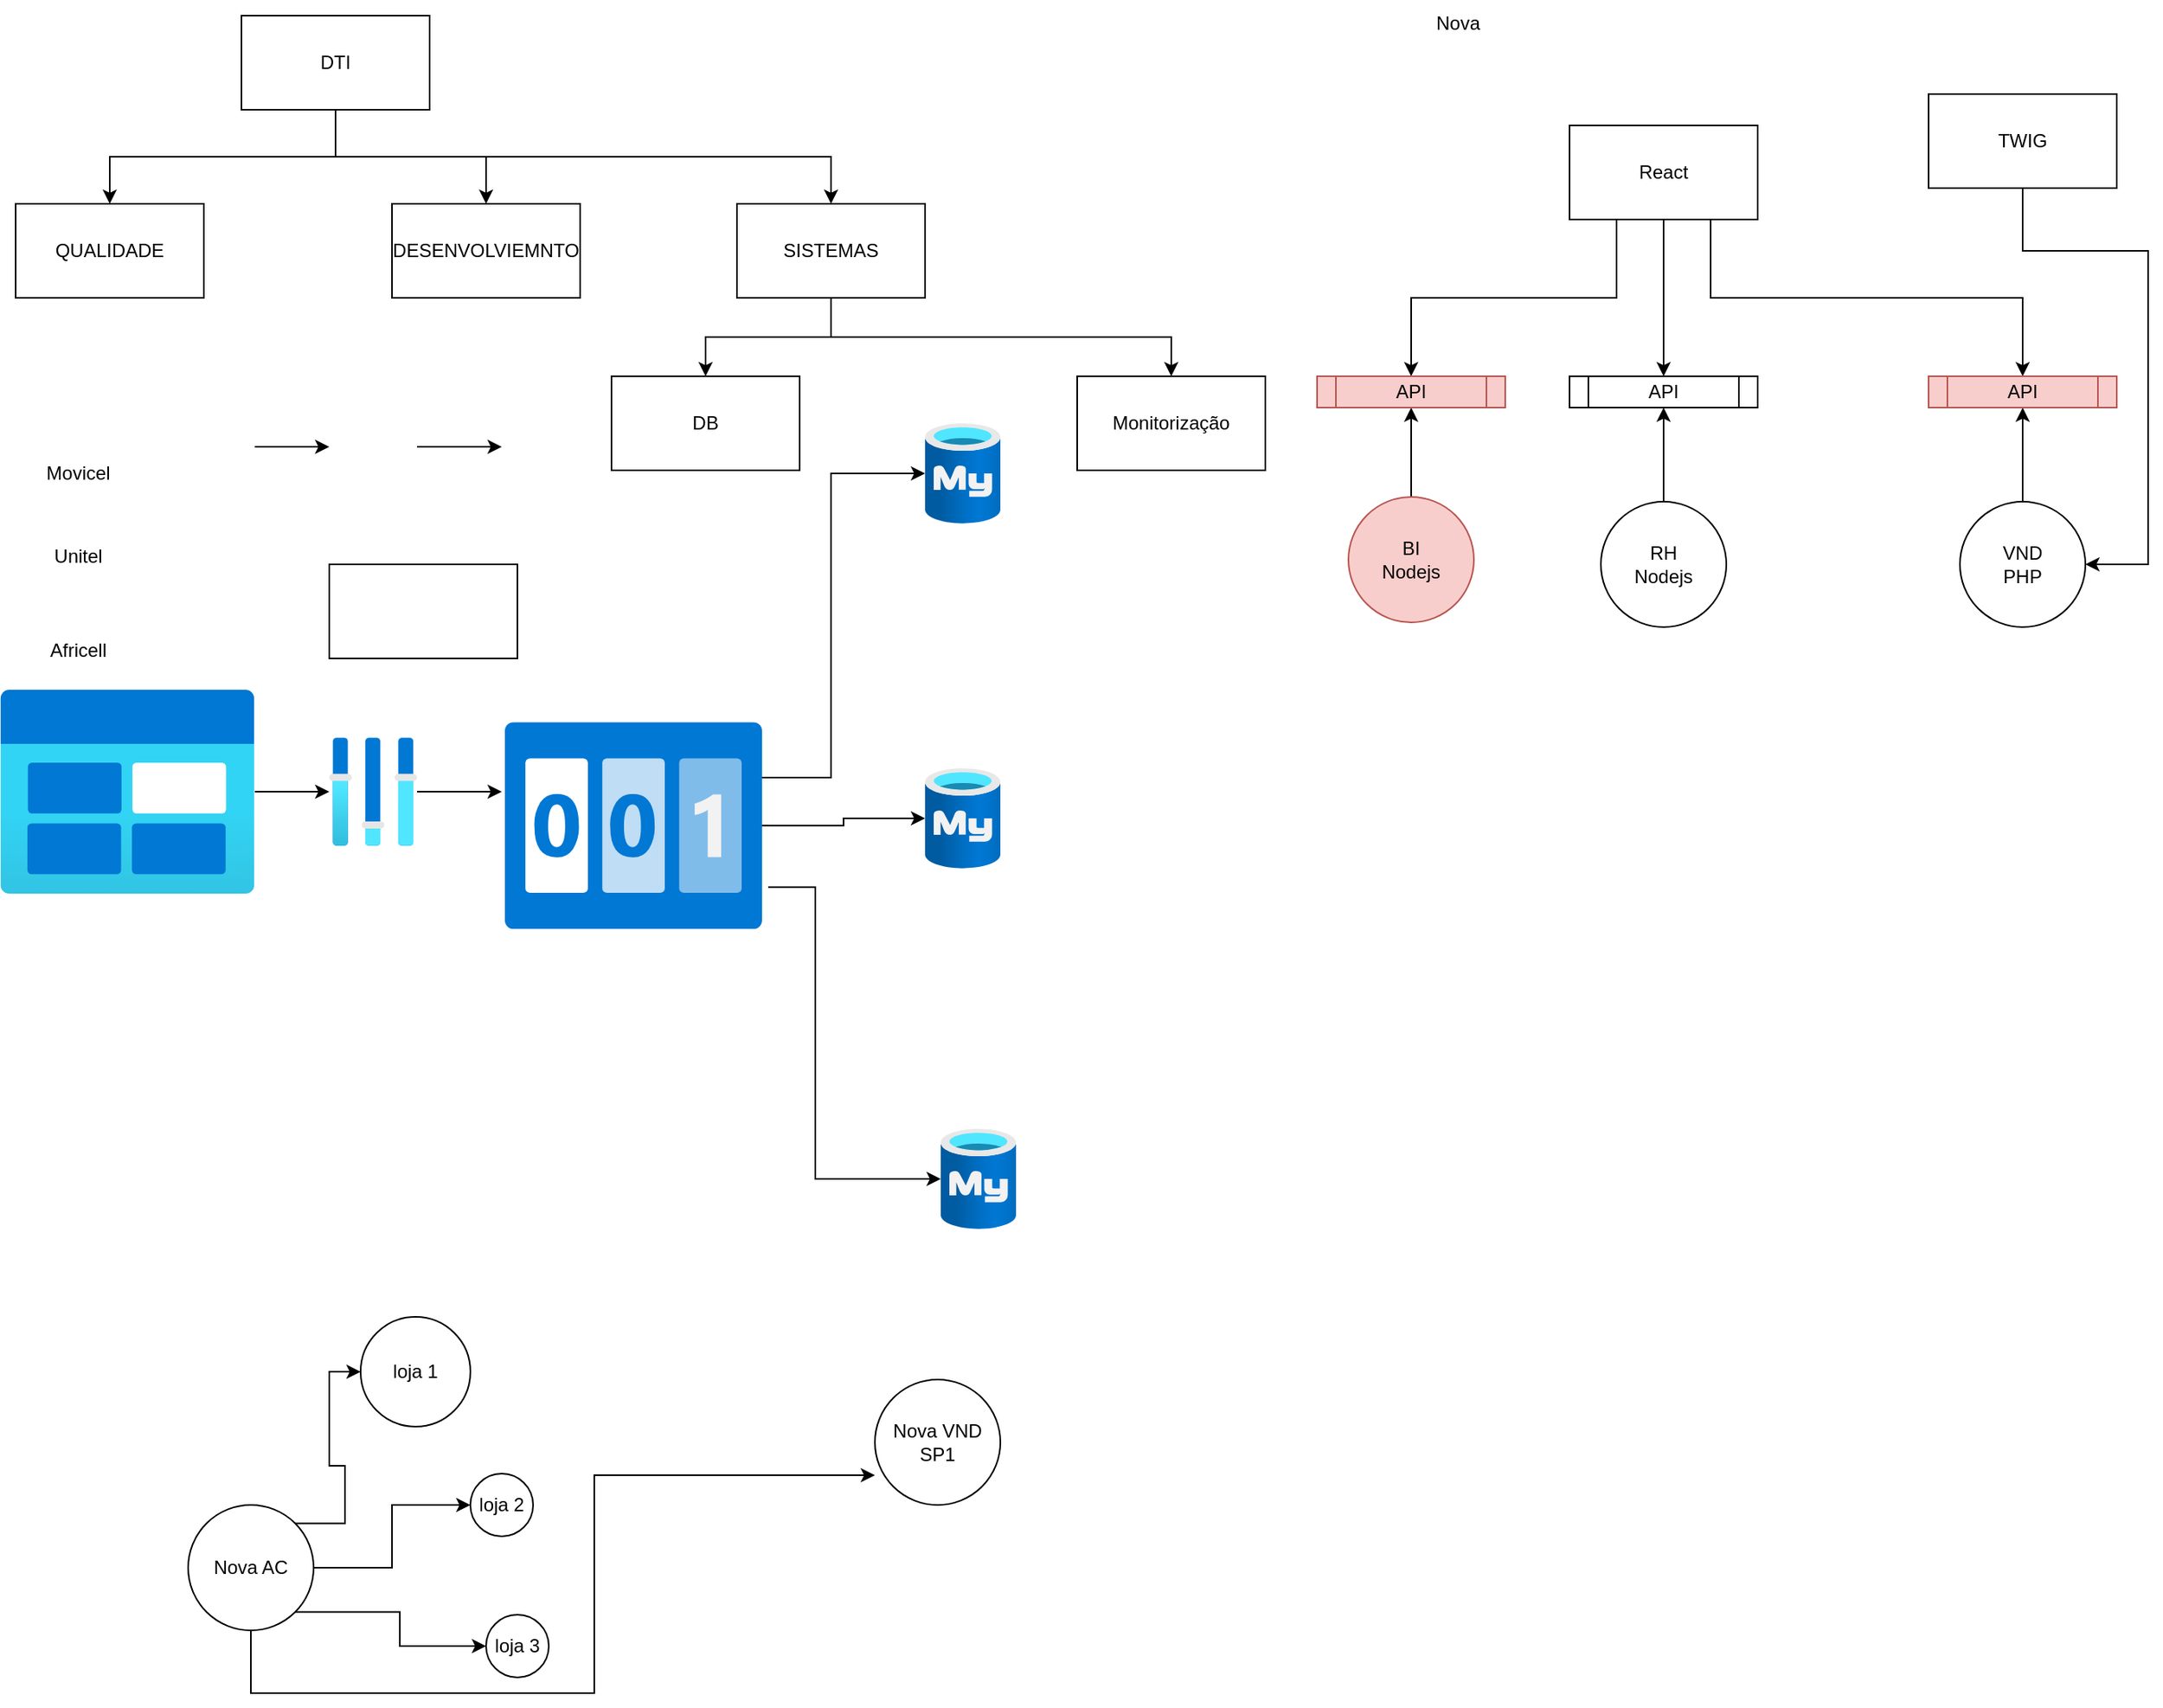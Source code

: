 <mxfile version="12.2.4" pages="4"><diagram name="Página-1" id="UGopgMrxgarneLTLGVjD"><mxGraphModel dx="1013" dy="1063" grid="1" gridSize="10" guides="1" tooltips="1" connect="1" arrows="1" fold="1" page="1" pageScale="1" pageWidth="827" pageHeight="1169" math="0" shadow="0"><root><mxCell id="0"/><mxCell id="1" parent="0"/><mxCell id="BnFmcAFOGgUPTwx2ufXW-6" style="edgeStyle=orthogonalEdgeStyle;rounded=0;orthogonalLoop=1;jettySize=auto;html=1;exitX=0.994;exitY=0.27;exitDx=0;exitDy=0;exitPerimeter=0;" parent="1" source="BnFmcAFOGgUPTwx2ufXW-10" target="BnFmcAFOGgUPTwx2ufXW-3" edge="1"><mxGeometry relative="1" as="geometry"><mxPoint x="626" y="346.7" as="sourcePoint"/><Array as="points"><mxPoint x="670" y="536"/><mxPoint x="670" y="342"/></Array></mxGeometry></mxCell><mxCell id="BnFmcAFOGgUPTwx2ufXW-3" value="" style="image;aspect=fixed;html=1;points=[];align=center;fontSize=12;image=img/lib/azure2/databases/Azure_Database_MySQL_Server.svg;" parent="1" vertex="1"><mxGeometry x="730" y="310" width="48" height="64" as="geometry"/></mxCell><mxCell id="BnFmcAFOGgUPTwx2ufXW-5" style="edgeStyle=orthogonalEdgeStyle;rounded=0;orthogonalLoop=1;jettySize=auto;html=1;" parent="1" edge="1"><mxGeometry relative="1" as="geometry"><mxPoint x="350" y="325" as="targetPoint"/><mxPoint x="302.5" y="325" as="sourcePoint"/></mxGeometry></mxCell><mxCell id="BnFmcAFOGgUPTwx2ufXW-8" style="edgeStyle=orthogonalEdgeStyle;rounded=0;orthogonalLoop=1;jettySize=auto;html=1;" parent="1" edge="1"><mxGeometry relative="1" as="geometry"><mxPoint x="460" y="325" as="targetPoint"/><mxPoint x="406" y="325" as="sourcePoint"/></mxGeometry></mxCell><mxCell id="BnFmcAFOGgUPTwx2ufXW-9" style="edgeStyle=orthogonalEdgeStyle;rounded=0;orthogonalLoop=1;jettySize=auto;html=1;" parent="1" source="BnFmcAFOGgUPTwx2ufXW-10" target="BnFmcAFOGgUPTwx2ufXW-11" edge="1"><mxGeometry relative="1" as="geometry"/></mxCell><mxCell id="BnFmcAFOGgUPTwx2ufXW-10" value="" style="image;aspect=fixed;html=1;points=[];align=center;fontSize=12;image=img/lib/azure2/general/Counter.svg;" parent="1" vertex="1"><mxGeometry x="462" y="500" width="164" height="133.25" as="geometry"/></mxCell><mxCell id="BnFmcAFOGgUPTwx2ufXW-11" value="" style="image;aspect=fixed;html=1;points=[];align=center;fontSize=12;image=img/lib/azure2/databases/Azure_Database_MySQL_Server.svg;" parent="1" vertex="1"><mxGeometry x="730" y="530" width="48" height="64" as="geometry"/></mxCell><mxCell id="BnFmcAFOGgUPTwx2ufXW-12" style="edgeStyle=orthogonalEdgeStyle;rounded=0;orthogonalLoop=1;jettySize=auto;html=1;" parent="1" source="BnFmcAFOGgUPTwx2ufXW-13" target="BnFmcAFOGgUPTwx2ufXW-15" edge="1"><mxGeometry relative="1" as="geometry"><mxPoint x="450" y="545" as="targetPoint"/></mxGeometry></mxCell><mxCell id="BnFmcAFOGgUPTwx2ufXW-13" value="" style="image;aspect=fixed;html=1;points=[];align=center;fontSize=12;image=img/lib/azure2/general/Blob_Block.svg;" parent="1" vertex="1"><mxGeometry x="140" y="480" width="162.5" height="130" as="geometry"/></mxCell><mxCell id="BnFmcAFOGgUPTwx2ufXW-14" style="edgeStyle=orthogonalEdgeStyle;rounded=0;orthogonalLoop=1;jettySize=auto;html=1;" parent="1" source="BnFmcAFOGgUPTwx2ufXW-15" edge="1"><mxGeometry relative="1" as="geometry"><mxPoint x="460" y="545" as="targetPoint"/></mxGeometry></mxCell><mxCell id="BnFmcAFOGgUPTwx2ufXW-15" value="" style="image;aspect=fixed;html=1;points=[];align=center;fontSize=12;image=img/lib/azure2/general/Controls.svg;" parent="1" vertex="1"><mxGeometry x="350" y="510.5" width="56.0" height="69" as="geometry"/></mxCell><mxCell id="BnFmcAFOGgUPTwx2ufXW-16" style="edgeStyle=orthogonalEdgeStyle;rounded=0;orthogonalLoop=1;jettySize=auto;html=1;exitX=1.024;exitY=0.795;exitDx=0;exitDy=0;exitPerimeter=0;" parent="1" source="BnFmcAFOGgUPTwx2ufXW-10" target="BnFmcAFOGgUPTwx2ufXW-18" edge="1"><mxGeometry relative="1" as="geometry"><mxPoint x="636" y="796.7" as="sourcePoint"/><Array as="points"><mxPoint x="660" y="606"/><mxPoint x="660" y="792"/></Array></mxGeometry></mxCell><mxCell id="BnFmcAFOGgUPTwx2ufXW-18" value="" style="image;aspect=fixed;html=1;points=[];align=center;fontSize=12;image=img/lib/azure2/databases/Azure_Database_MySQL_Server.svg;" parent="1" vertex="1"><mxGeometry x="740" y="760" width="48" height="64" as="geometry"/></mxCell><mxCell id="BnFmcAFOGgUPTwx2ufXW-23" value="Unitel" style="text;html=1;strokeColor=none;fillColor=none;align=center;verticalAlign=middle;whiteSpace=wrap;rounded=0;" parent="1" vertex="1"><mxGeometry x="160" y="380" width="60" height="30" as="geometry"/></mxCell><mxCell id="BnFmcAFOGgUPTwx2ufXW-24" value="Africell" style="text;html=1;strokeColor=none;fillColor=none;align=center;verticalAlign=middle;whiteSpace=wrap;rounded=0;" parent="1" vertex="1"><mxGeometry x="160" y="440" width="60" height="30" as="geometry"/></mxCell><mxCell id="BnFmcAFOGgUPTwx2ufXW-25" value="Movicel" style="text;html=1;strokeColor=none;fillColor=none;align=center;verticalAlign=middle;whiteSpace=wrap;rounded=0;" parent="1" vertex="1"><mxGeometry x="160" y="327" width="60" height="30" as="geometry"/></mxCell><mxCell id="8G49znxiq0Z1rK6XiIzZ-1" value="" style="rounded=0;whiteSpace=wrap;html=1;" parent="1" vertex="1"><mxGeometry x="350" y="400" width="120" height="60" as="geometry"/></mxCell><mxCell id="8G49znxiq0Z1rK6XiIzZ-8" style="edgeStyle=orthogonalEdgeStyle;rounded=0;orthogonalLoop=1;jettySize=auto;html=1;" parent="1" source="8G49znxiq0Z1rK6XiIzZ-2" target="8G49znxiq0Z1rK6XiIzZ-3" edge="1"><mxGeometry relative="1" as="geometry"><Array as="points"><mxPoint x="354" y="140"/><mxPoint x="210" y="140"/></Array></mxGeometry></mxCell><mxCell id="8G49znxiq0Z1rK6XiIzZ-9" style="edgeStyle=orthogonalEdgeStyle;rounded=0;orthogonalLoop=1;jettySize=auto;html=1;exitX=0.75;exitY=1;exitDx=0;exitDy=0;entryX=0.5;entryY=0;entryDx=0;entryDy=0;" parent="1" source="8G49znxiq0Z1rK6XiIzZ-2" target="8G49znxiq0Z1rK6XiIzZ-4" edge="1"><mxGeometry relative="1" as="geometry"><Array as="points"><mxPoint x="354" y="110"/><mxPoint x="354" y="140"/><mxPoint x="450" y="140"/></Array></mxGeometry></mxCell><mxCell id="8G49znxiq0Z1rK6XiIzZ-10" style="edgeStyle=orthogonalEdgeStyle;rounded=0;orthogonalLoop=1;jettySize=auto;html=1;exitX=0.25;exitY=1;exitDx=0;exitDy=0;" parent="1" source="8G49znxiq0Z1rK6XiIzZ-2" target="8G49znxiq0Z1rK6XiIzZ-6" edge="1"><mxGeometry relative="1" as="geometry"><Array as="points"><mxPoint x="354" y="110"/><mxPoint x="354" y="140"/><mxPoint x="670" y="140"/></Array></mxGeometry></mxCell><mxCell id="8G49znxiq0Z1rK6XiIzZ-2" value="DTI" style="rounded=0;whiteSpace=wrap;html=1;" parent="1" vertex="1"><mxGeometry x="294" y="50" width="120" height="60" as="geometry"/></mxCell><mxCell id="8G49znxiq0Z1rK6XiIzZ-3" value="QUALIDADE" style="rounded=0;whiteSpace=wrap;html=1;" parent="1" vertex="1"><mxGeometry x="150" y="170" width="120" height="60" as="geometry"/></mxCell><mxCell id="8G49znxiq0Z1rK6XiIzZ-4" value="DESENVOLVIEMNTO" style="rounded=0;whiteSpace=wrap;html=1;" parent="1" vertex="1"><mxGeometry x="390" y="170" width="120" height="60" as="geometry"/></mxCell><mxCell id="8G49znxiq0Z1rK6XiIzZ-5" value="DB" style="rounded=0;whiteSpace=wrap;html=1;" parent="1" vertex="1"><mxGeometry x="530" y="280" width="120" height="60" as="geometry"/></mxCell><mxCell id="8G49znxiq0Z1rK6XiIzZ-11" style="edgeStyle=orthogonalEdgeStyle;rounded=0;orthogonalLoop=1;jettySize=auto;html=1;entryX=0.5;entryY=0;entryDx=0;entryDy=0;" parent="1" source="8G49znxiq0Z1rK6XiIzZ-6" target="8G49znxiq0Z1rK6XiIzZ-5" edge="1"><mxGeometry relative="1" as="geometry"/></mxCell><mxCell id="8G49znxiq0Z1rK6XiIzZ-12" style="edgeStyle=orthogonalEdgeStyle;rounded=0;orthogonalLoop=1;jettySize=auto;html=1;exitX=0.75;exitY=1;exitDx=0;exitDy=0;" parent="1" source="8G49znxiq0Z1rK6XiIzZ-6" target="8G49znxiq0Z1rK6XiIzZ-7" edge="1"><mxGeometry relative="1" as="geometry"><Array as="points"><mxPoint x="670" y="230"/><mxPoint x="670" y="255"/><mxPoint x="887" y="255"/></Array></mxGeometry></mxCell><mxCell id="8G49znxiq0Z1rK6XiIzZ-6" value="SISTEMAS" style="rounded=0;whiteSpace=wrap;html=1;" parent="1" vertex="1"><mxGeometry x="610" y="170" width="120" height="60" as="geometry"/></mxCell><mxCell id="8G49znxiq0Z1rK6XiIzZ-7" value="Monitorização" style="rounded=0;whiteSpace=wrap;html=1;" parent="1" vertex="1"><mxGeometry x="827" y="280" width="120" height="60" as="geometry"/></mxCell><mxCell id="jjppfyrlrmxI-NvFKCYZ-7" style="edgeStyle=orthogonalEdgeStyle;rounded=0;orthogonalLoop=1;jettySize=auto;html=1;entryX=0.5;entryY=1;entryDx=0;entryDy=0;" parent="1" source="jjppfyrlrmxI-NvFKCYZ-1" target="jjppfyrlrmxI-NvFKCYZ-5" edge="1"><mxGeometry relative="1" as="geometry"/></mxCell><mxCell id="jjppfyrlrmxI-NvFKCYZ-1" value="RH&lt;br&gt;Nodejs" style="ellipse;whiteSpace=wrap;html=1;aspect=fixed;" parent="1" vertex="1"><mxGeometry x="1161" y="360" width="80" height="80" as="geometry"/></mxCell><mxCell id="jjppfyrlrmxI-NvFKCYZ-2" value="Nova&lt;br&gt;" style="text;html=1;strokeColor=none;fillColor=none;align=center;verticalAlign=middle;whiteSpace=wrap;rounded=0;" parent="1" vertex="1"><mxGeometry x="1040" y="40" width="60" height="30" as="geometry"/></mxCell><mxCell id="jjppfyrlrmxI-NvFKCYZ-8" style="edgeStyle=orthogonalEdgeStyle;rounded=0;orthogonalLoop=1;jettySize=auto;html=1;entryX=0.5;entryY=1;entryDx=0;entryDy=0;" parent="1" source="jjppfyrlrmxI-NvFKCYZ-3" target="jjppfyrlrmxI-NvFKCYZ-6" edge="1"><mxGeometry relative="1" as="geometry"/></mxCell><mxCell id="jjppfyrlrmxI-NvFKCYZ-3" value="VND&lt;br&gt;PHP" style="ellipse;whiteSpace=wrap;html=1;aspect=fixed;" parent="1" vertex="1"><mxGeometry x="1390" y="360" width="80" height="80" as="geometry"/></mxCell><mxCell id="jjppfyrlrmxI-NvFKCYZ-9" style="edgeStyle=orthogonalEdgeStyle;rounded=0;orthogonalLoop=1;jettySize=auto;html=1;" parent="1" source="jjppfyrlrmxI-NvFKCYZ-4" target="jjppfyrlrmxI-NvFKCYZ-5" edge="1"><mxGeometry relative="1" as="geometry"/></mxCell><mxCell id="jjppfyrlrmxI-NvFKCYZ-10" style="edgeStyle=orthogonalEdgeStyle;rounded=0;orthogonalLoop=1;jettySize=auto;html=1;exitX=0.75;exitY=1;exitDx=0;exitDy=0;entryX=0.5;entryY=0;entryDx=0;entryDy=0;" parent="1" source="jjppfyrlrmxI-NvFKCYZ-4" target="jjppfyrlrmxI-NvFKCYZ-6" edge="1"><mxGeometry relative="1" as="geometry"/></mxCell><mxCell id="jjppfyrlrmxI-NvFKCYZ-14" style="edgeStyle=orthogonalEdgeStyle;rounded=0;orthogonalLoop=1;jettySize=auto;html=1;exitX=0.25;exitY=1;exitDx=0;exitDy=0;entryX=0.5;entryY=0;entryDx=0;entryDy=0;" parent="1" source="jjppfyrlrmxI-NvFKCYZ-4" target="jjppfyrlrmxI-NvFKCYZ-13" edge="1"><mxGeometry relative="1" as="geometry"/></mxCell><mxCell id="jjppfyrlrmxI-NvFKCYZ-4" value="React" style="rounded=0;whiteSpace=wrap;html=1;" parent="1" vertex="1"><mxGeometry x="1141" y="120" width="120" height="60" as="geometry"/></mxCell><mxCell id="jjppfyrlrmxI-NvFKCYZ-5" value="API" style="shape=process;whiteSpace=wrap;html=1;backgroundOutline=1;" parent="1" vertex="1"><mxGeometry x="1141" y="280" width="120" height="20" as="geometry"/></mxCell><mxCell id="jjppfyrlrmxI-NvFKCYZ-6" value="API" style="shape=process;whiteSpace=wrap;html=1;backgroundOutline=1;fillColor=#f8cecc;strokeColor=#b85450;" parent="1" vertex="1"><mxGeometry x="1370" y="280" width="120" height="20" as="geometry"/></mxCell><mxCell id="jjppfyrlrmxI-NvFKCYZ-15" style="edgeStyle=orthogonalEdgeStyle;rounded=0;orthogonalLoop=1;jettySize=auto;html=1;exitX=0.5;exitY=0;exitDx=0;exitDy=0;entryX=0.5;entryY=1;entryDx=0;entryDy=0;" parent="1" source="jjppfyrlrmxI-NvFKCYZ-12" target="jjppfyrlrmxI-NvFKCYZ-13" edge="1"><mxGeometry relative="1" as="geometry"/></mxCell><mxCell id="jjppfyrlrmxI-NvFKCYZ-12" value="BI&lt;br&gt;Nodejs" style="ellipse;whiteSpace=wrap;html=1;aspect=fixed;fillColor=#f8cecc;strokeColor=#b85450;" parent="1" vertex="1"><mxGeometry x="1000" y="357" width="80" height="80" as="geometry"/></mxCell><mxCell id="jjppfyrlrmxI-NvFKCYZ-13" value="API" style="shape=process;whiteSpace=wrap;html=1;backgroundOutline=1;fillColor=#f8cecc;strokeColor=#b85450;" parent="1" vertex="1"><mxGeometry x="980" y="280" width="120" height="20" as="geometry"/></mxCell><mxCell id="jjppfyrlrmxI-NvFKCYZ-17" style="edgeStyle=orthogonalEdgeStyle;rounded=0;orthogonalLoop=1;jettySize=auto;html=1;exitX=0.5;exitY=1;exitDx=0;exitDy=0;entryX=1;entryY=0.5;entryDx=0;entryDy=0;" parent="1" source="jjppfyrlrmxI-NvFKCYZ-16" target="jjppfyrlrmxI-NvFKCYZ-3" edge="1"><mxGeometry relative="1" as="geometry"><Array as="points"><mxPoint x="1430" y="200"/><mxPoint x="1510" y="200"/><mxPoint x="1510" y="400"/></Array></mxGeometry></mxCell><mxCell id="jjppfyrlrmxI-NvFKCYZ-16" value="TWIG" style="rounded=0;whiteSpace=wrap;html=1;" parent="1" vertex="1"><mxGeometry x="1370" y="100" width="120" height="60" as="geometry"/></mxCell><mxCell id="R2ZRLnZV4QKb53f0CKuO-5" style="edgeStyle=orthogonalEdgeStyle;rounded=0;orthogonalLoop=1;jettySize=auto;html=1;exitX=1;exitY=0;exitDx=0;exitDy=0;entryX=0;entryY=0.5;entryDx=0;entryDy=0;" parent="1" source="R2ZRLnZV4QKb53f0CKuO-1" target="R2ZRLnZV4QKb53f0CKuO-2" edge="1"><mxGeometry relative="1" as="geometry"/></mxCell><mxCell id="R2ZRLnZV4QKb53f0CKuO-6" style="edgeStyle=orthogonalEdgeStyle;rounded=0;orthogonalLoop=1;jettySize=auto;html=1;exitX=1;exitY=0.5;exitDx=0;exitDy=0;entryX=0;entryY=0.5;entryDx=0;entryDy=0;" parent="1" source="R2ZRLnZV4QKb53f0CKuO-1" target="R2ZRLnZV4QKb53f0CKuO-3" edge="1"><mxGeometry relative="1" as="geometry"/></mxCell><mxCell id="R2ZRLnZV4QKb53f0CKuO-7" style="edgeStyle=orthogonalEdgeStyle;rounded=0;orthogonalLoop=1;jettySize=auto;html=1;exitX=1;exitY=1;exitDx=0;exitDy=0;entryX=0;entryY=0.5;entryDx=0;entryDy=0;" parent="1" source="R2ZRLnZV4QKb53f0CKuO-1" target="R2ZRLnZV4QKb53f0CKuO-4" edge="1"><mxGeometry relative="1" as="geometry"/></mxCell><mxCell id="R2ZRLnZV4QKb53f0CKuO-9" style="edgeStyle=orthogonalEdgeStyle;rounded=0;orthogonalLoop=1;jettySize=auto;html=1;exitX=0.5;exitY=1;exitDx=0;exitDy=0;entryX=0;entryY=0.763;entryDx=0;entryDy=0;entryPerimeter=0;" parent="1" source="R2ZRLnZV4QKb53f0CKuO-1" target="R2ZRLnZV4QKb53f0CKuO-8" edge="1"><mxGeometry relative="1" as="geometry"><Array as="points"><mxPoint x="300" y="1120"/><mxPoint x="519" y="1120"/><mxPoint x="519" y="981"/></Array></mxGeometry></mxCell><mxCell id="R2ZRLnZV4QKb53f0CKuO-1" value="Nova AC" style="ellipse;whiteSpace=wrap;html=1;aspect=fixed;" parent="1" vertex="1"><mxGeometry x="260" y="1000" width="80" height="80" as="geometry"/></mxCell><mxCell id="R2ZRLnZV4QKb53f0CKuO-2" value="loja 1" style="ellipse;whiteSpace=wrap;html=1;aspect=fixed;" parent="1" vertex="1"><mxGeometry x="370" y="880" width="70" height="70" as="geometry"/></mxCell><mxCell id="R2ZRLnZV4QKb53f0CKuO-3" value="loja 2" style="ellipse;whiteSpace=wrap;html=1;aspect=fixed;" parent="1" vertex="1"><mxGeometry x="440" y="980" width="40" height="40" as="geometry"/></mxCell><mxCell id="R2ZRLnZV4QKb53f0CKuO-4" value="loja 3" style="ellipse;whiteSpace=wrap;html=1;aspect=fixed;" parent="1" vertex="1"><mxGeometry x="450" y="1070" width="40" height="40" as="geometry"/></mxCell><mxCell id="R2ZRLnZV4QKb53f0CKuO-8" value="Nova VND&lt;br&gt;SP1" style="ellipse;whiteSpace=wrap;html=1;aspect=fixed;" parent="1" vertex="1"><mxGeometry x="698" y="920" width="80" height="80" as="geometry"/></mxCell></root></mxGraphModel></diagram><diagram id="uA3vQHCr1ZSBtjsw68gD" name="Página-2"><mxGraphModel dx="709" dy="744" grid="1" gridSize="10" guides="1" tooltips="1" connect="1" arrows="1" fold="1" page="1" pageScale="1" pageWidth="827" pageHeight="1169" math="0" shadow="0"><root><mxCell id="0"/><mxCell id="1" parent="0"/><mxCell id="_lr-pq8ybd7ycd_Y9vaD-16" style="edgeStyle=orthogonalEdgeStyle;rounded=0;orthogonalLoop=1;jettySize=auto;html=1;entryX=1;entryY=0.5;entryDx=0;entryDy=0;" parent="1" source="_lr-pq8ybd7ycd_Y9vaD-1" target="_lr-pq8ybd7ycd_Y9vaD-4" edge="1"><mxGeometry relative="1" as="geometry"><Array as="points"><mxPoint x="370" y="70"/><mxPoint x="370" y="210"/></Array></mxGeometry></mxCell><mxCell id="_lr-pq8ybd7ycd_Y9vaD-17" style="edgeStyle=orthogonalEdgeStyle;rounded=0;orthogonalLoop=1;jettySize=auto;html=1;exitX=1;exitY=0.25;exitDx=0;exitDy=0;entryX=1;entryY=0.5;entryDx=0;entryDy=0;" parent="1" source="_lr-pq8ybd7ycd_Y9vaD-1" target="_lr-pq8ybd7ycd_Y9vaD-3" edge="1"><mxGeometry relative="1" as="geometry"><Array as="points"><mxPoint x="440" y="55"/><mxPoint x="440" y="430"/></Array></mxGeometry></mxCell><mxCell id="_lr-pq8ybd7ycd_Y9vaD-1" value="Factura proforma&lt;br style=&quot;font-size: 19px;&quot;&gt;" style="rounded=0;whiteSpace=wrap;html=1;fontSize=19;fillColor=#dae8fc;strokeColor=#6c8ebf;" parent="1" vertex="1"><mxGeometry x="200" y="40" width="120" height="60" as="geometry"/></mxCell><mxCell id="_lr-pq8ybd7ycd_Y9vaD-23" style="edgeStyle=orthogonalEdgeStyle;rounded=0;orthogonalLoop=1;jettySize=auto;html=1;exitX=1;exitY=0.75;exitDx=0;exitDy=0;entryX=1;entryY=0.25;entryDx=0;entryDy=0;" parent="1" source="_lr-pq8ybd7ycd_Y9vaD-2" target="_lr-pq8ybd7ycd_Y9vaD-5" edge="1"><mxGeometry relative="1" as="geometry"><Array as="points"><mxPoint x="670" y="325"/><mxPoint x="670" y="785"/></Array></mxGeometry></mxCell><mxCell id="_lr-pq8ybd7ycd_Y9vaD-2" value="Recibo" style="rounded=0;whiteSpace=wrap;html=1;fontSize=19;fillColor=#f5f5f5;strokeColor=#666666;fontColor=#333333;" parent="1" vertex="1"><mxGeometry x="200" y="280" width="120" height="60" as="geometry"/></mxCell><mxCell id="_lr-pq8ybd7ycd_Y9vaD-20" style="edgeStyle=orthogonalEdgeStyle;rounded=0;orthogonalLoop=1;jettySize=auto;html=1;exitX=1;exitY=0.75;exitDx=0;exitDy=0;entryX=1;entryY=0.5;entryDx=0;entryDy=0;" parent="1" source="_lr-pq8ybd7ycd_Y9vaD-3" target="_lr-pq8ybd7ycd_Y9vaD-6" edge="1"><mxGeometry relative="1" as="geometry"><Array as="points"><mxPoint x="530" y="445"/><mxPoint x="530" y="670"/></Array></mxGeometry></mxCell><mxCell id="_lr-pq8ybd7ycd_Y9vaD-22" style="edgeStyle=orthogonalEdgeStyle;rounded=0;orthogonalLoop=1;jettySize=auto;html=1;exitX=1;exitY=0.25;exitDx=0;exitDy=0;entryX=1;entryY=0.25;entryDx=0;entryDy=0;" parent="1" source="_lr-pq8ybd7ycd_Y9vaD-3" target="_lr-pq8ybd7ycd_Y9vaD-6" edge="1"><mxGeometry relative="1" as="geometry"><Array as="points"><mxPoint x="600" y="415"/><mxPoint x="600" y="655"/></Array></mxGeometry></mxCell><mxCell id="_lr-pq8ybd7ycd_Y9vaD-24" style="edgeStyle=orthogonalEdgeStyle;rounded=0;orthogonalLoop=1;jettySize=auto;html=1;exitX=0.75;exitY=0;exitDx=0;exitDy=0;entryX=1;entryY=0.5;entryDx=0;entryDy=0;" parent="1" source="_lr-pq8ybd7ycd_Y9vaD-3" target="_lr-pq8ybd7ycd_Y9vaD-5" edge="1"><mxGeometry relative="1" as="geometry"><Array as="points"><mxPoint x="313" y="380"/><mxPoint x="700" y="380"/><mxPoint x="700" y="800"/></Array></mxGeometry></mxCell><mxCell id="_lr-pq8ybd7ycd_Y9vaD-3" value="Factura/Recibo" style="rounded=0;whiteSpace=wrap;html=1;fontSize=19;fillColor=#f8cecc;strokeColor=#b85450;" parent="1" vertex="1"><mxGeometry x="200" y="400" width="150" height="60" as="geometry"/></mxCell><mxCell id="_lr-pq8ybd7ycd_Y9vaD-18" style="edgeStyle=orthogonalEdgeStyle;rounded=0;orthogonalLoop=1;jettySize=auto;html=1;exitX=1;exitY=0.75;exitDx=0;exitDy=0;entryX=1;entryY=0.5;entryDx=0;entryDy=0;" parent="1" source="_lr-pq8ybd7ycd_Y9vaD-4" target="_lr-pq8ybd7ycd_Y9vaD-2" edge="1"><mxGeometry relative="1" as="geometry"/></mxCell><mxCell id="_lr-pq8ybd7ycd_Y9vaD-19" style="edgeStyle=orthogonalEdgeStyle;rounded=0;orthogonalLoop=1;jettySize=auto;html=1;exitX=1;exitY=0.25;exitDx=0;exitDy=0;entryX=1;entryY=0.5;entryDx=0;entryDy=0;" parent="1" source="_lr-pq8ybd7ycd_Y9vaD-4" target="_lr-pq8ybd7ycd_Y9vaD-7" edge="1"><mxGeometry relative="1" as="geometry"><Array as="points"><mxPoint x="490" y="195"/><mxPoint x="490" y="550"/></Array></mxGeometry></mxCell><mxCell id="_lr-pq8ybd7ycd_Y9vaD-21" style="edgeStyle=orthogonalEdgeStyle;rounded=0;orthogonalLoop=1;jettySize=auto;html=1;exitX=0.75;exitY=1;exitDx=0;exitDy=0;entryX=1;entryY=0.25;entryDx=0;entryDy=0;" parent="1" source="_lr-pq8ybd7ycd_Y9vaD-4" target="_lr-pq8ybd7ycd_Y9vaD-7" edge="1"><mxGeometry relative="1" as="geometry"><Array as="points"><mxPoint x="560" y="240"/><mxPoint x="560" y="535"/></Array></mxGeometry></mxCell><mxCell id="_lr-pq8ybd7ycd_Y9vaD-4" value="Factura" style="rounded=0;whiteSpace=wrap;html=1;fontSize=19;fillColor=#dae8fc;strokeColor=#6c8ebf;" parent="1" vertex="1"><mxGeometry x="200" y="180" width="150" height="60" as="geometry"/></mxCell><mxCell id="_lr-pq8ybd7ycd_Y9vaD-5" value="Nota de crédito" style="rounded=0;whiteSpace=wrap;html=1;fontSize=19;fillColor=#e1d5e7;strokeColor=#9673a6;" parent="1" vertex="1"><mxGeometry x="200" y="770" width="150" height="60" as="geometry"/></mxCell><mxCell id="_lr-pq8ybd7ycd_Y9vaD-6" value="Nota de entrega" style="rounded=0;whiteSpace=wrap;html=1;fontSize=19;fillColor=#d5e8d4;strokeColor=#82b366;" parent="1" vertex="1"><mxGeometry x="200" y="640" width="150" height="60" as="geometry"/></mxCell><mxCell id="_lr-pq8ybd7ycd_Y9vaD-7" value="Nota de recebimento" style="rounded=0;whiteSpace=wrap;html=1;fontSize=19;fillColor=#dae8fc;strokeColor=#6c8ebf;" parent="1" vertex="1"><mxGeometry x="200" y="520" width="150" height="60" as="geometry"/></mxCell><mxCell id="_lr-pq8ybd7ycd_Y9vaD-8" value="Consulta de cotação de produto ou serviço" style="text;html=1;strokeColor=none;fillColor=none;align=right;verticalAlign=middle;whiteSpace=wrap;rounded=0;fontSize=16;" parent="1" vertex="1"><mxGeometry x="40" y="40" width="120" height="70" as="geometry"/></mxCell><mxCell id="_lr-pq8ybd7ycd_Y9vaD-9" value="Conta corrente de cliente" style="rounded=0;whiteSpace=wrap;html=1;fontSize=19;fillColor=#fff2cc;strokeColor=#d6b656;" parent="1" vertex="1"><mxGeometry x="200" y="880" width="150" height="60" as="geometry"/></mxCell><mxCell id="_lr-pq8ybd7ycd_Y9vaD-10" value="Venda" style="text;html=1;strokeColor=none;fillColor=none;align=right;verticalAlign=middle;whiteSpace=wrap;rounded=0;fontSize=16;" parent="1" vertex="1"><mxGeometry x="40" y="160" width="120" height="70" as="geometry"/></mxCell><mxCell id="_lr-pq8ybd7ycd_Y9vaD-11" value="Recebimento de Valores" style="text;html=1;strokeColor=none;fillColor=none;align=right;verticalAlign=middle;whiteSpace=wrap;rounded=0;fontSize=16;" parent="1" vertex="1"><mxGeometry x="40" y="270" width="120" height="70" as="geometry"/></mxCell><mxCell id="_lr-pq8ybd7ycd_Y9vaD-12" value="Venda e&amp;nbsp; Recebimento de valores" style="text;html=1;strokeColor=none;fillColor=none;align=right;verticalAlign=middle;whiteSpace=wrap;rounded=0;fontSize=16;" parent="1" vertex="1"><mxGeometry x="40" y="400" width="120" height="70" as="geometry"/></mxCell><mxCell id="_lr-pq8ybd7ycd_Y9vaD-13" value="Recebimento de Produtos vendidos" style="text;html=1;strokeColor=none;fillColor=none;align=right;verticalAlign=middle;whiteSpace=wrap;rounded=0;fontSize=16;" parent="1" vertex="1"><mxGeometry x="40" y="520" width="120" height="70" as="geometry"/></mxCell><mxCell id="_lr-pq8ybd7ycd_Y9vaD-14" value="Entrega de Produtos vendidos" style="text;html=1;strokeColor=none;fillColor=none;align=right;verticalAlign=middle;whiteSpace=wrap;rounded=0;fontSize=16;" parent="1" vertex="1"><mxGeometry x="40" y="640" width="120" height="70" as="geometry"/></mxCell><mxCell id="_lr-pq8ybd7ycd_Y9vaD-15" value="Anulação de Venda" style="text;html=1;strokeColor=none;fillColor=none;align=right;verticalAlign=middle;whiteSpace=wrap;rounded=0;fontSize=16;" parent="1" vertex="1"><mxGeometry x="40" y="760" width="120" height="70" as="geometry"/></mxCell></root></mxGraphModel></diagram><diagram id="a2FteCdhYs6k_7XtlZbS" name="Página-3"><mxGraphModel dx="709" dy="3082" grid="1" gridSize="10" guides="1" tooltips="1" connect="1" arrows="1" fold="1" page="1" pageScale="1" pageWidth="827" pageHeight="1169" math="0" shadow="0"><root><mxCell id="0"/><mxCell id="1" parent="0"/><mxCell id="sCbhC2V3Tq_EXIwLnvGf-1" value="&lt;h1&gt;Presenças e faltas&lt;/h1&gt;&lt;p&gt;Lorem ipsum dolor sit amet, consectetur adipisicing elit, sed do eiusmod tempor incididunt ut labore et dolore magna aliqua.&lt;/p&gt;" style="text;html=1;strokeColor=none;fillColor=none;spacing=5;spacingTop=-20;whiteSpace=wrap;overflow=hidden;rounded=0;" parent="1" vertex="1"><mxGeometry x="30" y="-2290" width="190" height="120" as="geometry"/></mxCell><mxCell id="sCbhC2V3Tq_EXIwLnvGf-2" value="Atrasos e ausencias" style="rounded=0;whiteSpace=wrap;html=1;" parent="1" vertex="1"><mxGeometry x="660" y="-2260" width="120" height="60" as="geometry"/></mxCell><mxCell id="sCbhC2V3Tq_EXIwLnvGf-3" value="Ferias" style="rounded=0;whiteSpace=wrap;html=1;" parent="1" vertex="1"><mxGeometry x="660" y="-2170" width="120" height="60" as="geometry"/></mxCell><mxCell id="sCbhC2V3Tq_EXIwLnvGf-4" value="Faltas" style="rounded=0;whiteSpace=wrap;html=1;" parent="1" vertex="1"><mxGeometry x="660" y="-2090" width="120" height="60" as="geometry"/></mxCell><mxCell id="sCbhC2V3Tq_EXIwLnvGf-5" value="Horas extras" style="rounded=0;whiteSpace=wrap;html=1;" parent="1" vertex="1"><mxGeometry x="660" y="-2010" width="120" height="60" as="geometry"/></mxCell><mxCell id="sCbhC2V3Tq_EXIwLnvGf-6" value="Ausencia" style="swimlane;fontStyle=0;childLayout=stackLayout;horizontal=1;startSize=26;fillColor=none;horizontalStack=0;resizeParent=1;resizeParentMax=0;resizeLast=0;collapsible=1;marginBottom=0;whiteSpace=wrap;html=1;" parent="1" vertex="1"><mxGeometry x="40" y="-2120" width="220" height="182" as="geometry"/></mxCell><mxCell id="sCbhC2V3Tq_EXIwLnvGf-7" value="+ coolaborador: Colaborador" style="text;strokeColor=none;fillColor=none;align=left;verticalAlign=top;spacingLeft=4;spacingRight=4;overflow=hidden;rotatable=0;points=[[0,0.5],[1,0.5]];portConstraint=eastwest;whiteSpace=wrap;html=1;" parent="sCbhC2V3Tq_EXIwLnvGf-6" vertex="1"><mxGeometry y="26" width="220" height="26" as="geometry"/></mxCell><mxCell id="sCbhC2V3Tq_EXIwLnvGf-25" value="+ aprovador: Colaborador" style="text;strokeColor=none;fillColor=none;align=left;verticalAlign=top;spacingLeft=4;spacingRight=4;overflow=hidden;rotatable=0;points=[[0,0.5],[1,0.5]];portConstraint=eastwest;whiteSpace=wrap;html=1;" parent="sCbhC2V3Tq_EXIwLnvGf-6" vertex="1"><mxGeometry y="52" width="220" height="26" as="geometry"/></mxCell><mxCell id="sCbhC2V3Tq_EXIwLnvGf-8" value="+ dataInicio: DateTime" style="text;strokeColor=none;fillColor=none;align=left;verticalAlign=top;spacingLeft=4;spacingRight=4;overflow=hidden;rotatable=0;points=[[0,0.5],[1,0.5]];portConstraint=eastwest;whiteSpace=wrap;html=1;" parent="sCbhC2V3Tq_EXIwLnvGf-6" vertex="1"><mxGeometry y="78" width="220" height="26" as="geometry"/></mxCell><mxCell id="sCbhC2V3Tq_EXIwLnvGf-11" value="+ dataFim: DateTime" style="text;strokeColor=none;fillColor=none;align=left;verticalAlign=top;spacingLeft=4;spacingRight=4;overflow=hidden;rotatable=0;points=[[0,0.5],[1,0.5]];portConstraint=eastwest;whiteSpace=wrap;html=1;" parent="sCbhC2V3Tq_EXIwLnvGf-6" vertex="1"><mxGeometry y="104" width="220" height="26" as="geometry"/></mxCell><mxCell id="sCbhC2V3Tq_EXIwLnvGf-9" value="+ tipo: TipoTempo" style="text;strokeColor=none;fillColor=none;align=left;verticalAlign=top;spacingLeft=4;spacingRight=4;overflow=hidden;rotatable=0;points=[[0,0.5],[1,0.5]];portConstraint=eastwest;whiteSpace=wrap;html=1;" parent="sCbhC2V3Tq_EXIwLnvGf-6" vertex="1"><mxGeometry y="130" width="220" height="26" as="geometry"/></mxCell><mxCell id="sCbhC2V3Tq_EXIwLnvGf-23" value="+ justificacões: JustificacaoTempo" style="text;strokeColor=none;fillColor=none;align=left;verticalAlign=top;spacingLeft=4;spacingRight=4;overflow=hidden;rotatable=0;points=[[0,0.5],[1,0.5]];portConstraint=eastwest;whiteSpace=wrap;html=1;" parent="sCbhC2V3Tq_EXIwLnvGf-6" vertex="1"><mxGeometry y="156" width="220" height="26" as="geometry"/></mxCell><mxCell id="sCbhC2V3Tq_EXIwLnvGf-12" value="TipoTempo" style="swimlane;fontStyle=0;childLayout=stackLayout;horizontal=1;startSize=26;fillColor=none;horizontalStack=0;resizeParent=1;resizeParentMax=0;resizeLast=0;collapsible=1;marginBottom=0;whiteSpace=wrap;html=1;" parent="1" vertex="1"><mxGeometry x="380" y="-2210" width="220" height="78" as="geometry"/></mxCell><mxCell id="sCbhC2V3Tq_EXIwLnvGf-13" value="+ nome: string" style="text;strokeColor=none;fillColor=none;align=left;verticalAlign=top;spacingLeft=4;spacingRight=4;overflow=hidden;rotatable=0;points=[[0,0.5],[1,0.5]];portConstraint=eastwest;whiteSpace=wrap;html=1;" parent="sCbhC2V3Tq_EXIwLnvGf-12" vertex="1"><mxGeometry y="26" width="220" height="26" as="geometry"/></mxCell><mxCell id="sCbhC2V3Tq_EXIwLnvGf-14" value="+ code: string" style="text;strokeColor=none;fillColor=none;align=left;verticalAlign=top;spacingLeft=4;spacingRight=4;overflow=hidden;rotatable=0;points=[[0,0.5],[1,0.5]];portConstraint=eastwest;whiteSpace=wrap;html=1;" parent="sCbhC2V3Tq_EXIwLnvGf-12" vertex="1"><mxGeometry y="52" width="220" height="26" as="geometry"/></mxCell><mxCell id="sCbhC2V3Tq_EXIwLnvGf-17" value="Colaborador" style="rounded=0;whiteSpace=wrap;html=1;fillColor=#f5f5f5;fontColor=#333333;strokeColor=#666666;" parent="1" vertex="1"><mxGeometry x="380" y="-2290" width="220" height="60" as="geometry"/></mxCell><mxCell id="sCbhC2V3Tq_EXIwLnvGf-18" style="edgeStyle=orthogonalEdgeStyle;rounded=0;orthogonalLoop=1;jettySize=auto;html=1;exitX=1;exitY=0.5;exitDx=0;exitDy=0;entryX=0;entryY=0.5;entryDx=0;entryDy=0;endArrow=none;endFill=0;" parent="1" source="sCbhC2V3Tq_EXIwLnvGf-9" target="sCbhC2V3Tq_EXIwLnvGf-13" edge="1"><mxGeometry relative="1" as="geometry"/></mxCell><mxCell id="sCbhC2V3Tq_EXIwLnvGf-19" style="edgeStyle=orthogonalEdgeStyle;rounded=0;orthogonalLoop=1;jettySize=auto;html=1;exitX=1;exitY=0.5;exitDx=0;exitDy=0;entryX=0;entryY=0.5;entryDx=0;entryDy=0;startArrow=none;startFill=0;endArrow=none;endFill=0;" parent="1" source="sCbhC2V3Tq_EXIwLnvGf-7" target="sCbhC2V3Tq_EXIwLnvGf-17" edge="1"><mxGeometry relative="1" as="geometry"><Array as="points"><mxPoint x="300" y="-2081"/><mxPoint x="300" y="-2260"/></Array></mxGeometry></mxCell><mxCell id="sCbhC2V3Tq_EXIwLnvGf-20" value="JustificacaoTempo" style="swimlane;fontStyle=0;childLayout=stackLayout;horizontal=1;startSize=26;fillColor=none;horizontalStack=0;resizeParent=1;resizeParentMax=0;resizeLast=0;collapsible=1;marginBottom=0;whiteSpace=wrap;html=1;" parent="1" vertex="1"><mxGeometry x="380" y="-2094" width="220" height="78" as="geometry"/></mxCell><mxCell id="sCbhC2V3Tq_EXIwLnvGf-21" value="+ motivo: string" style="text;strokeColor=none;fillColor=none;align=left;verticalAlign=top;spacingLeft=4;spacingRight=4;overflow=hidden;rotatable=0;points=[[0,0.5],[1,0.5]];portConstraint=eastwest;whiteSpace=wrap;html=1;" parent="sCbhC2V3Tq_EXIwLnvGf-20" vertex="1"><mxGeometry y="26" width="220" height="26" as="geometry"/></mxCell><mxCell id="sCbhC2V3Tq_EXIwLnvGf-22" value="+ code: string" style="text;strokeColor=none;fillColor=none;align=left;verticalAlign=top;spacingLeft=4;spacingRight=4;overflow=hidden;rotatable=0;points=[[0,0.5],[1,0.5]];portConstraint=eastwest;whiteSpace=wrap;html=1;" parent="sCbhC2V3Tq_EXIwLnvGf-20" vertex="1"><mxGeometry y="52" width="220" height="26" as="geometry"/></mxCell><mxCell id="sCbhC2V3Tq_EXIwLnvGf-24" style="edgeStyle=orthogonalEdgeStyle;rounded=0;orthogonalLoop=1;jettySize=auto;html=1;exitX=1;exitY=0.5;exitDx=0;exitDy=0;endArrow=none;endFill=0;" parent="1" source="sCbhC2V3Tq_EXIwLnvGf-23" edge="1"><mxGeometry relative="1" as="geometry"><mxPoint x="380" y="-2055" as="targetPoint"/><Array as="points"><mxPoint x="260" y="-1950"/><mxPoint x="340" y="-1950"/><mxPoint x="340" y="-2055"/></Array></mxGeometry></mxCell><mxCell id="sCbhC2V3Tq_EXIwLnvGf-33" value="*" style="edgeLabel;html=1;align=center;verticalAlign=middle;resizable=0;points=[];" parent="sCbhC2V3Tq_EXIwLnvGf-24" vertex="1" connectable="0"><mxGeometry x="0.953" y="1" relative="1" as="geometry"><mxPoint x="-5" y="-4" as="offset"/></mxGeometry></mxCell><mxCell id="sCbhC2V3Tq_EXIwLnvGf-34" value="1" style="edgeLabel;html=1;align=center;verticalAlign=middle;resizable=0;points=[];" parent="sCbhC2V3Tq_EXIwLnvGf-24" vertex="1" connectable="0"><mxGeometry x="-0.81" relative="1" as="geometry"><mxPoint y="-10" as="offset"/></mxGeometry></mxCell><mxCell id="sCbhC2V3Tq_EXIwLnvGf-26" style="edgeStyle=orthogonalEdgeStyle;rounded=0;orthogonalLoop=1;jettySize=auto;html=1;exitX=1;exitY=0.5;exitDx=0;exitDy=0;entryX=0;entryY=0.75;entryDx=0;entryDy=0;endArrow=none;endFill=0;" parent="1" source="sCbhC2V3Tq_EXIwLnvGf-25" target="sCbhC2V3Tq_EXIwLnvGf-17" edge="1"><mxGeometry relative="1" as="geometry"><Array as="points"><mxPoint x="310" y="-2055"/><mxPoint x="310" y="-2245"/></Array></mxGeometry></mxCell><mxCell id="sCbhC2V3Tq_EXIwLnvGf-29" value="1" style="edgeLabel;html=1;align=center;verticalAlign=middle;resizable=0;points=[];" parent="sCbhC2V3Tq_EXIwLnvGf-26" vertex="1" connectable="0"><mxGeometry x="0.929" y="-1" relative="1" as="geometry"><mxPoint as="offset"/></mxGeometry></mxCell><mxCell id="sCbhC2V3Tq_EXIwLnvGf-30" value="*" style="edgeLabel;html=1;align=center;verticalAlign=middle;resizable=0;points=[];" parent="sCbhC2V3Tq_EXIwLnvGf-26" vertex="1" connectable="0"><mxGeometry x="-0.927" y="3" relative="1" as="geometry"><mxPoint as="offset"/></mxGeometry></mxCell><mxCell id="sCbhC2V3Tq_EXIwLnvGf-27" value="*" style="text;html=1;align=center;verticalAlign=middle;resizable=0;points=[];autosize=1;strokeColor=none;fillColor=none;" parent="1" vertex="1"><mxGeometry x="255" y="-2102" width="30" height="30" as="geometry"/></mxCell><mxCell id="sCbhC2V3Tq_EXIwLnvGf-28" value="1" style="text;html=1;align=center;verticalAlign=middle;resizable=0;points=[];autosize=1;strokeColor=none;fillColor=none;" parent="1" vertex="1"><mxGeometry x="355" y="-2282" width="30" height="30" as="geometry"/></mxCell><mxCell id="sCbhC2V3Tq_EXIwLnvGf-31" value="1" style="text;html=1;align=center;verticalAlign=middle;resizable=0;points=[];autosize=1;strokeColor=none;fillColor=none;" parent="1" vertex="1"><mxGeometry x="355" y="-2192" width="30" height="30" as="geometry"/></mxCell><mxCell id="sCbhC2V3Tq_EXIwLnvGf-32" value="*" style="text;html=1;align=center;verticalAlign=middle;resizable=0;points=[];autosize=1;strokeColor=none;fillColor=none;" parent="1" vertex="1"><mxGeometry x="265" y="-2002" width="30" height="30" as="geometry"/></mxCell><mxCell id="sCbhC2V3Tq_EXIwLnvGf-35" value="&lt;h1&gt;Regras de negócios&lt;/h1&gt;&lt;p&gt;1- Quem regista:&amp;nbsp;&lt;/p&gt;&lt;p&gt;a) Ferias e Horas extras: Colaborador, Responsavel e DRH&lt;br&gt;b) Ausencias e Atrasos: Responsavel e DRH&lt;br&gt;c) Justificativo: Colaborador, Responsavel e DRH&lt;br&gt;&lt;/p&gt;&lt;p&gt;2- Quem Aprova&lt;/p&gt;&lt;p&gt;a) Todos: Responsavel e DRH&lt;br&gt;&lt;/p&gt;&lt;p style=&quot;border-color: var(--border-color);&quot;&gt;3- Sobre atarsos e ausencias:&lt;br style=&quot;border-color: var(--border-color);&quot;&gt;a) Tolerancia de 15 minutos, depois disso começa a contar o atraso,&lt;/p&gt;&lt;p style=&quot;border-color: var(--border-color);&quot;&gt;&lt;span style=&quot;background-color: initial;&quot;&gt;b) So contabiliza para os dia laborais,&lt;/span&gt;&lt;/p&gt;&lt;p style=&quot;border-color: var(--border-color);&quot;&gt;3- Sobre Faltas:&lt;br style=&quot;border-color: var(--border-color);&quot;&gt;a)&amp;nbsp;So contabiliza para os dia laborais,&lt;br&gt;&lt;/p&gt;&lt;p style=&quot;border-color: var(--border-color);&quot;&gt;3- Sobre Horas extras:&lt;br style=&quot;border-color: var(--border-color);&quot;&gt;a) Tolerancia de 15 minutos,&lt;/p&gt;&lt;p style=&quot;border-color: var(--border-color);&quot;&gt;&lt;span style=&quot;border-color: var(--border-color); background-color: initial;&quot;&gt;b) So contabiliza para os dia e horariso não laborais,&lt;/span&gt;&lt;/p&gt;&lt;p&gt;&lt;br&gt;&lt;/p&gt;" style="text;html=1;strokeColor=none;fillColor=none;spacing=5;spacingTop=-20;whiteSpace=wrap;overflow=hidden;rounded=0;" parent="1" vertex="1"><mxGeometry x="40" y="-1920" width="470" height="390" as="geometry"/></mxCell></root></mxGraphModel></diagram><diagram id="h-HOTwbbug4YpejzXVBU" name="Page-4"><mxGraphModel dx="1600" dy="875" grid="1" gridSize="10" guides="1" tooltips="1" connect="1" arrows="1" fold="1" page="1" pageScale="1" pageWidth="850" pageHeight="1100" math="0" shadow="0"><root><mxCell id="21lKTbbbBnDussdAKq68-0"/><mxCell id="21lKTbbbBnDussdAKq68-1" parent="21lKTbbbBnDussdAKq68-0"/><mxCell id="21lKTbbbBnDussdAKq68-2" value="Apresentacao" style="text;html=1;resizable=0;points=[];autosize=1;align=left;verticalAlign=top;spacingTop=-4;fontSize=27;" parent="21lKTbbbBnDussdAKq68-1" vertex="1"><mxGeometry x="10" y="20" width="180" height="30" as="geometry"/></mxCell><mxCell id="YfyPcNTkMgsuZ2axJHCe-0" value="Negocio" style="text;html=1;resizable=0;points=[];autosize=1;align=left;verticalAlign=top;spacingTop=-4;fontSize=27;" parent="21lKTbbbBnDussdAKq68-1" vertex="1"><mxGeometry x="320" y="20" width="110" height="30" as="geometry"/></mxCell><mxCell id="YfyPcNTkMgsuZ2axJHCe-1" value="Dados" style="text;html=1;resizable=0;points=[];autosize=1;align=left;verticalAlign=top;spacingTop=-4;fontSize=27;" parent="21lKTbbbBnDussdAKq68-1" vertex="1"><mxGeometry x="550" y="20" width="90" height="30" as="geometry"/></mxCell><mxCell id="eGOBcWekTI372fNyz6yL-1" value="" style="ellipse;whiteSpace=wrap;html=1;aspect=fixed;" vertex="1" parent="21lKTbbbBnDussdAKq68-1"><mxGeometry x="70" y="210" width="80" height="80" as="geometry"/></mxCell><mxCell id="eGOBcWekTI372fNyz6yL-2" value="PHP" style="ellipse;whiteSpace=wrap;html=1;aspect=fixed;" vertex="1" parent="21lKTbbbBnDussdAKq68-1"><mxGeometry x="320" y="200" width="80" height="80" as="geometry"/></mxCell><mxCell id="eGOBcWekTI372fNyz6yL-3" value="" style="ellipse;whiteSpace=wrap;html=1;aspect=fixed;" vertex="1" parent="21lKTbbbBnDussdAKq68-1"><mxGeometry x="555" y="200" width="80" height="80" as="geometry"/></mxCell><mxCell id="eGOBcWekTI372fNyz6yL-4" value="OLD&lt;br&gt;UI" style="ellipse;whiteSpace=wrap;html=1;aspect=fixed;" vertex="1" parent="21lKTbbbBnDussdAKq68-1"><mxGeometry x="290" y="270" width="70" height="70" as="geometry"/></mxCell><mxCell id="eGOBcWekTI372fNyz6yL-5" value="New API" style="ellipse;whiteSpace=wrap;html=1;aspect=fixed;" vertex="1" parent="21lKTbbbBnDussdAKq68-1"><mxGeometry x="260" y="170" width="70" height="70" as="geometry"/></mxCell></root></mxGraphModel></diagram></mxfile>